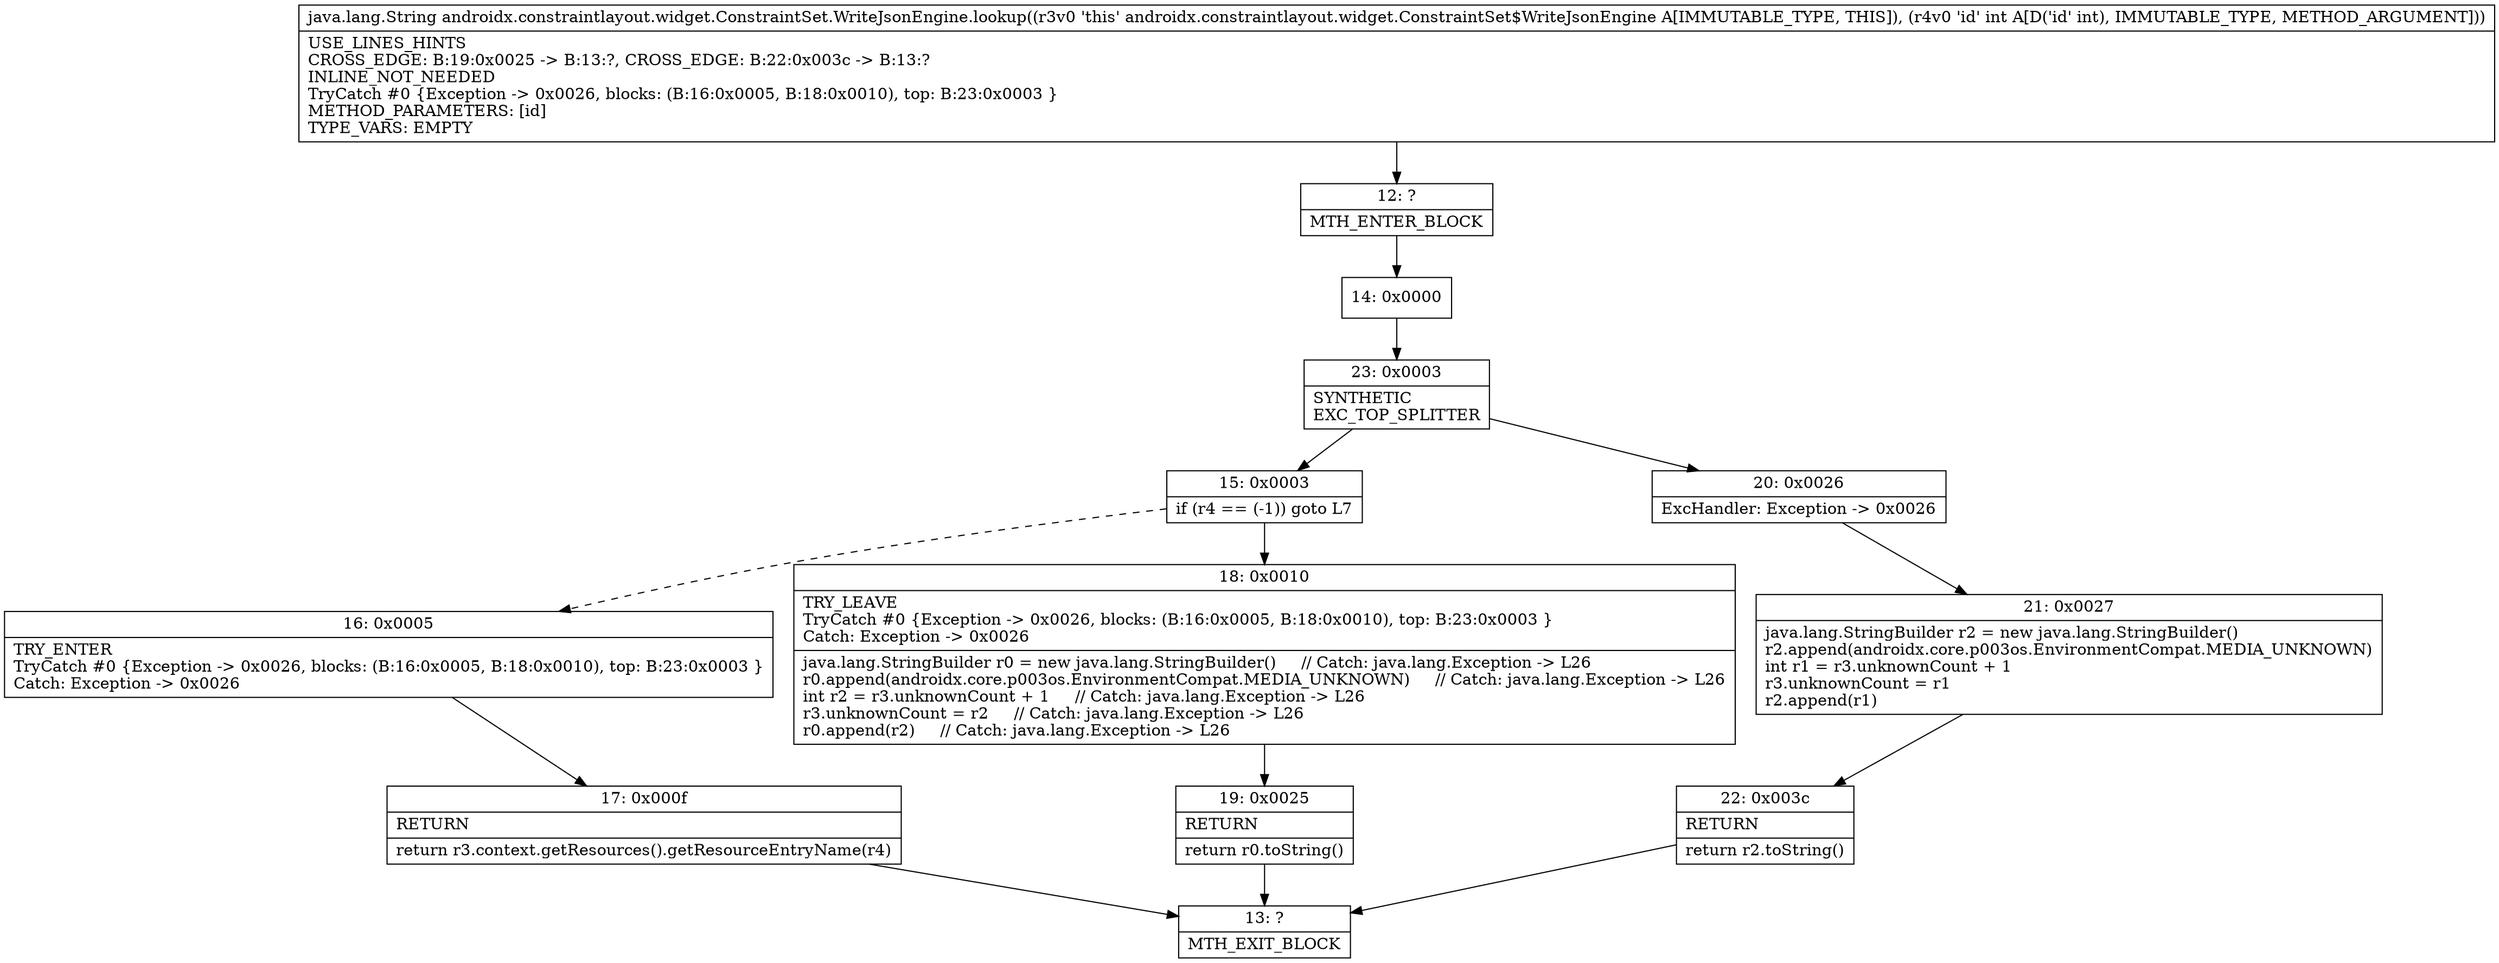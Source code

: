 digraph "CFG forandroidx.constraintlayout.widget.ConstraintSet.WriteJsonEngine.lookup(I)Ljava\/lang\/String;" {
Node_12 [shape=record,label="{12\:\ ?|MTH_ENTER_BLOCK\l}"];
Node_14 [shape=record,label="{14\:\ 0x0000}"];
Node_23 [shape=record,label="{23\:\ 0x0003|SYNTHETIC\lEXC_TOP_SPLITTER\l}"];
Node_15 [shape=record,label="{15\:\ 0x0003|if (r4 == (\-1)) goto L7\l}"];
Node_16 [shape=record,label="{16\:\ 0x0005|TRY_ENTER\lTryCatch #0 \{Exception \-\> 0x0026, blocks: (B:16:0x0005, B:18:0x0010), top: B:23:0x0003 \}\lCatch: Exception \-\> 0x0026\l}"];
Node_17 [shape=record,label="{17\:\ 0x000f|RETURN\l|return r3.context.getResources().getResourceEntryName(r4)\l}"];
Node_13 [shape=record,label="{13\:\ ?|MTH_EXIT_BLOCK\l}"];
Node_18 [shape=record,label="{18\:\ 0x0010|TRY_LEAVE\lTryCatch #0 \{Exception \-\> 0x0026, blocks: (B:16:0x0005, B:18:0x0010), top: B:23:0x0003 \}\lCatch: Exception \-\> 0x0026\l|java.lang.StringBuilder r0 = new java.lang.StringBuilder()     \/\/ Catch: java.lang.Exception \-\> L26\lr0.append(androidx.core.p003os.EnvironmentCompat.MEDIA_UNKNOWN)     \/\/ Catch: java.lang.Exception \-\> L26\lint r2 = r3.unknownCount + 1     \/\/ Catch: java.lang.Exception \-\> L26\lr3.unknownCount = r2     \/\/ Catch: java.lang.Exception \-\> L26\lr0.append(r2)     \/\/ Catch: java.lang.Exception \-\> L26\l}"];
Node_19 [shape=record,label="{19\:\ 0x0025|RETURN\l|return r0.toString()\l}"];
Node_20 [shape=record,label="{20\:\ 0x0026|ExcHandler: Exception \-\> 0x0026\l}"];
Node_21 [shape=record,label="{21\:\ 0x0027|java.lang.StringBuilder r2 = new java.lang.StringBuilder()\lr2.append(androidx.core.p003os.EnvironmentCompat.MEDIA_UNKNOWN)\lint r1 = r3.unknownCount + 1\lr3.unknownCount = r1\lr2.append(r1)\l}"];
Node_22 [shape=record,label="{22\:\ 0x003c|RETURN\l|return r2.toString()\l}"];
MethodNode[shape=record,label="{java.lang.String androidx.constraintlayout.widget.ConstraintSet.WriteJsonEngine.lookup((r3v0 'this' androidx.constraintlayout.widget.ConstraintSet$WriteJsonEngine A[IMMUTABLE_TYPE, THIS]), (r4v0 'id' int A[D('id' int), IMMUTABLE_TYPE, METHOD_ARGUMENT]))  | USE_LINES_HINTS\lCROSS_EDGE: B:19:0x0025 \-\> B:13:?, CROSS_EDGE: B:22:0x003c \-\> B:13:?\lINLINE_NOT_NEEDED\lTryCatch #0 \{Exception \-\> 0x0026, blocks: (B:16:0x0005, B:18:0x0010), top: B:23:0x0003 \}\lMETHOD_PARAMETERS: [id]\lTYPE_VARS: EMPTY\l}"];
MethodNode -> Node_12;Node_12 -> Node_14;
Node_14 -> Node_23;
Node_23 -> Node_15;
Node_23 -> Node_20;
Node_15 -> Node_16[style=dashed];
Node_15 -> Node_18;
Node_16 -> Node_17;
Node_17 -> Node_13;
Node_18 -> Node_19;
Node_19 -> Node_13;
Node_20 -> Node_21;
Node_21 -> Node_22;
Node_22 -> Node_13;
}

